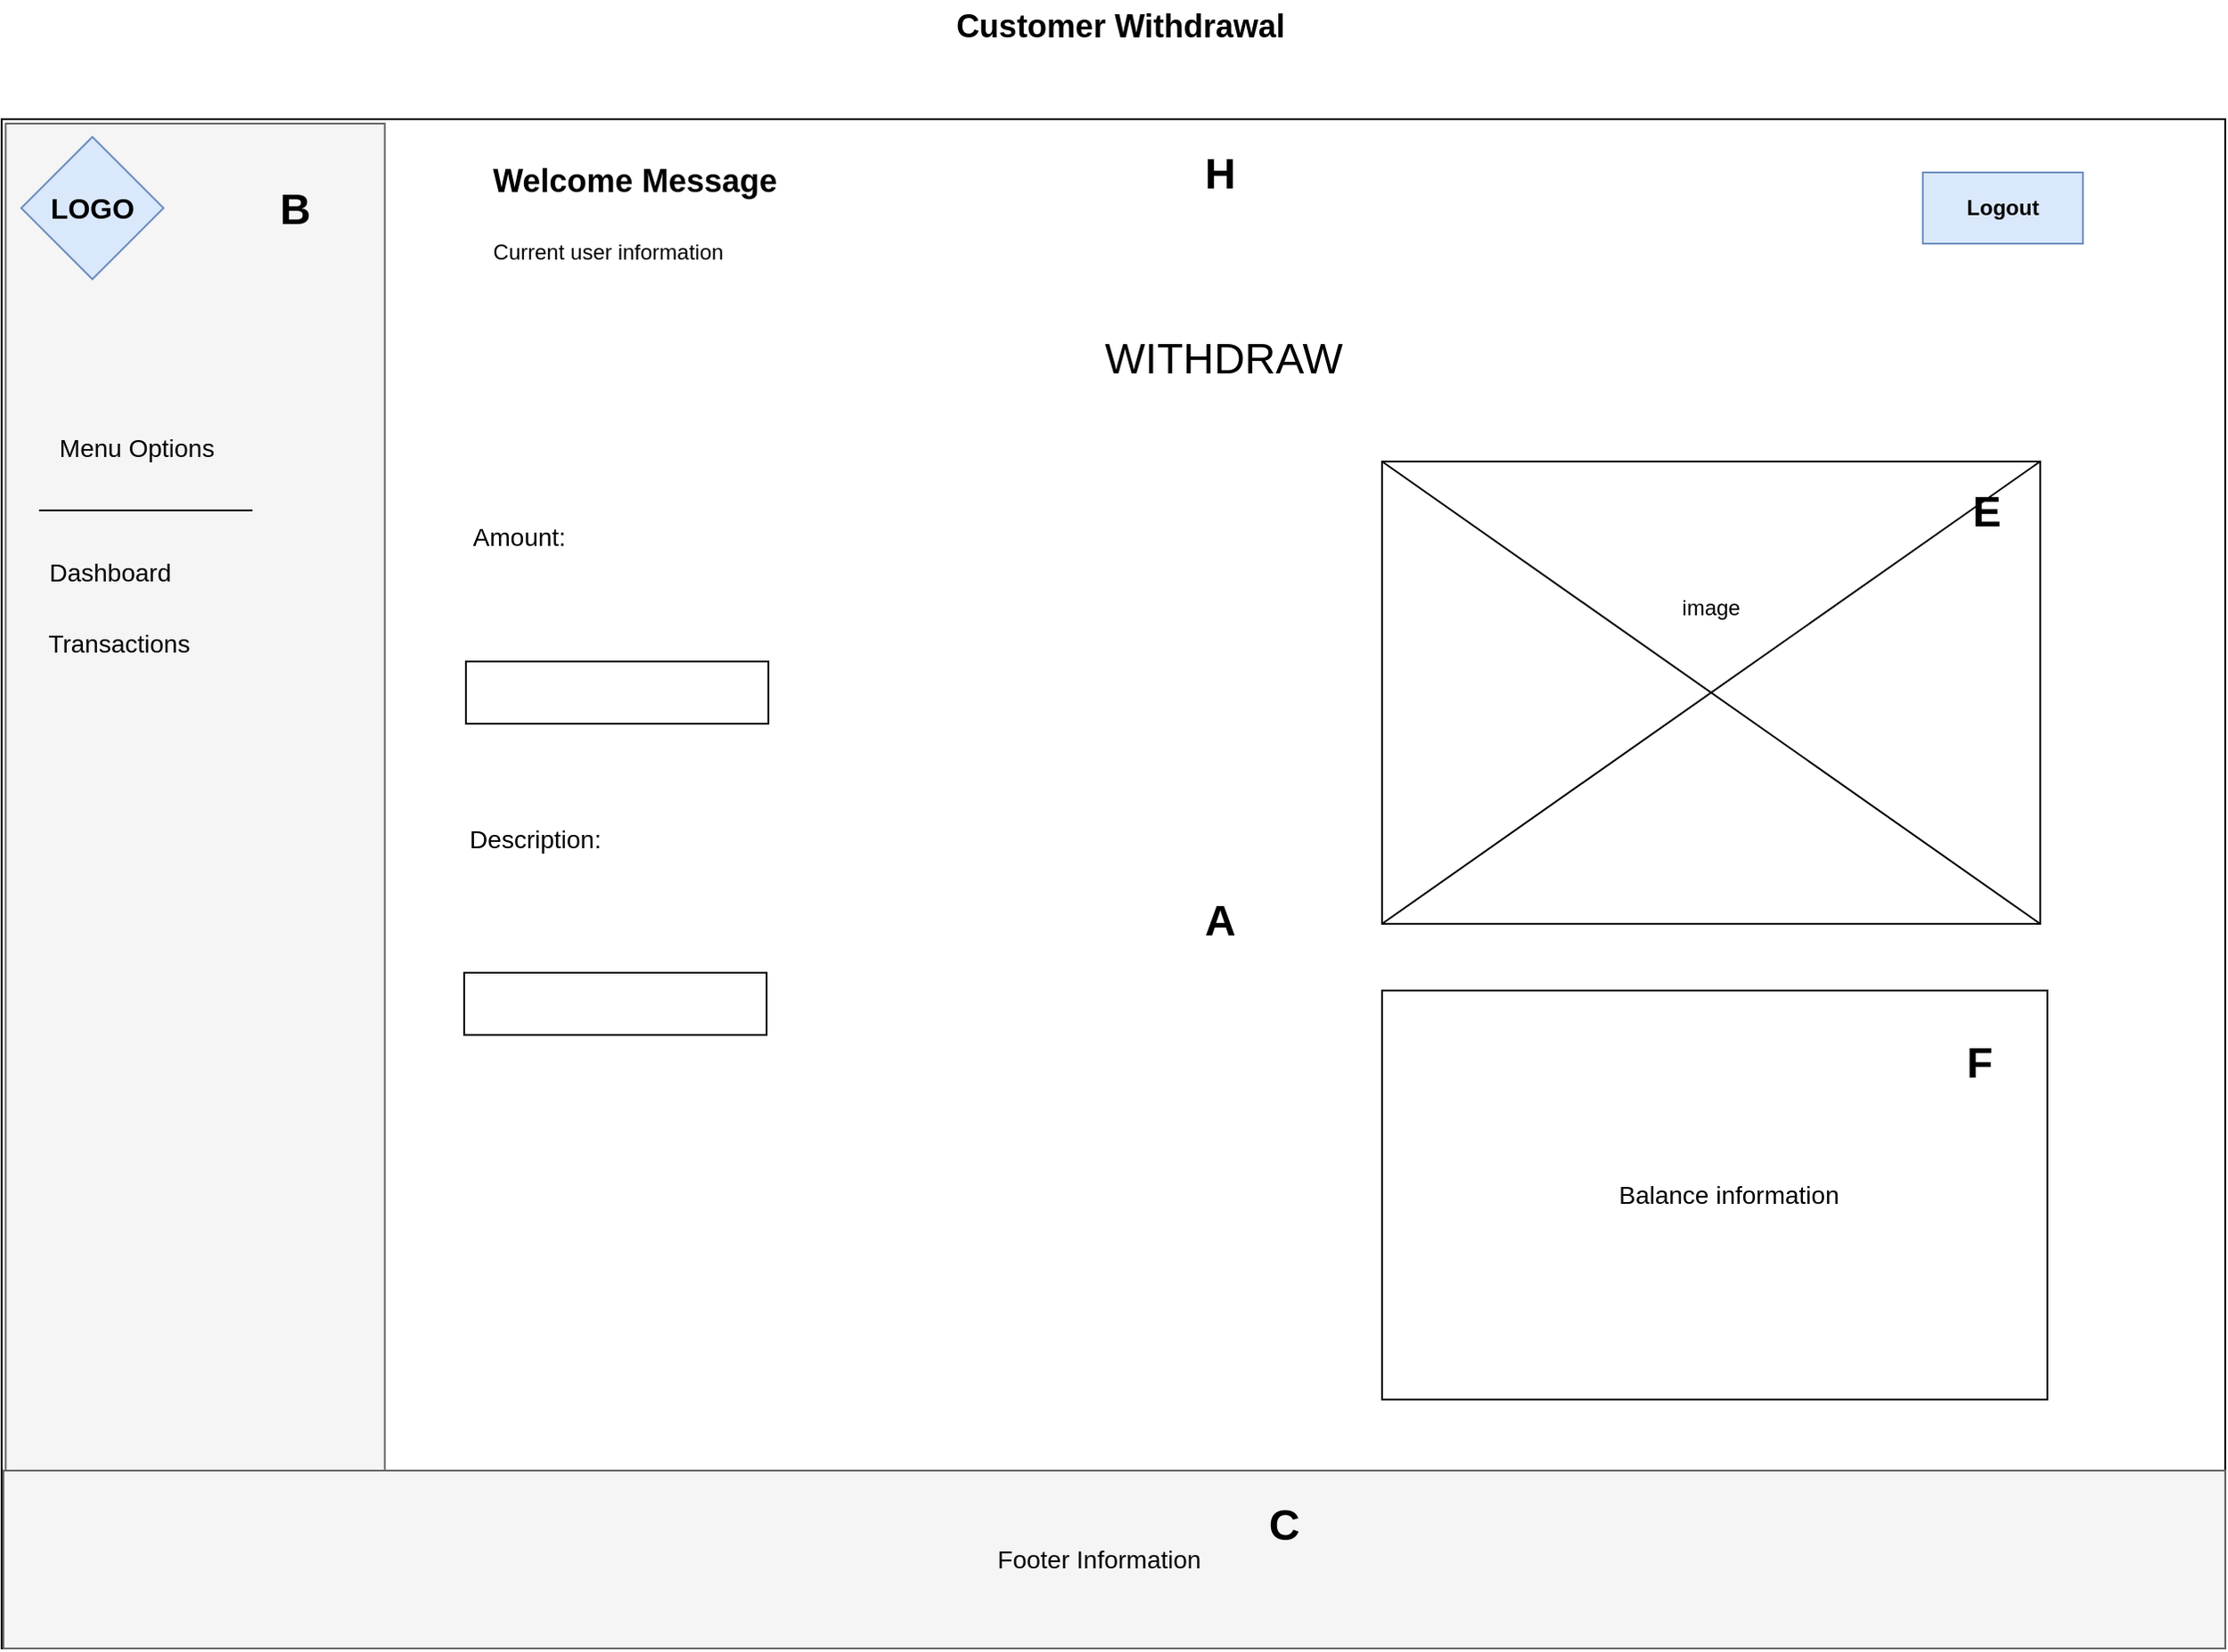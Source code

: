 <mxfile version="24.5.3" type="device">
  <diagram id="3j9G0F825_cHGCq9AKto" name="Page-2">
    <mxGraphModel dx="2941" dy="-4593" grid="1" gridSize="10" guides="1" tooltips="1" connect="1" arrows="1" fold="1" page="1" pageScale="1" pageWidth="827" pageHeight="1169" math="0" shadow="0">
      <root>
        <mxCell id="0" />
        <mxCell id="1" parent="0" />
        <mxCell id="KhuRC_Y1lqTb-dmsCv6L-72" value="&lt;font style=&quot;font-size: 18px;&quot;&gt;&lt;b&gt;Customer Withdrawal&lt;/b&gt;&lt;/font&gt;" style="text;html=1;align=center;verticalAlign=middle;whiteSpace=wrap;rounded=0;" parent="1" vertex="1">
          <mxGeometry x="213.93" y="6190" width="230" height="30" as="geometry" />
        </mxCell>
        <mxCell id="KhuRC_Y1lqTb-dmsCv6L-73" value="" style="rounded=0;whiteSpace=wrap;html=1;" parent="1" vertex="1">
          <mxGeometry x="-300.07" y="6257" width="1250" height="860" as="geometry" />
        </mxCell>
        <mxCell id="KhuRC_Y1lqTb-dmsCv6L-74" value="" style="rounded=0;whiteSpace=wrap;html=1;fillColor=#f5f5f5;fontColor=#333333;strokeColor=#666666;rotation=-270;" parent="1" vertex="1">
          <mxGeometry x="-620" y="6581.69" width="857.5" height="213.13" as="geometry" />
        </mxCell>
        <mxCell id="KhuRC_Y1lqTb-dmsCv6L-75" value="&lt;font size=&quot;3&quot;&gt;&lt;b&gt;LOGO&lt;/b&gt;&lt;/font&gt;" style="rhombus;whiteSpace=wrap;html=1;fillColor=#dae8fc;strokeColor=#6c8ebf;" parent="1" vertex="1">
          <mxGeometry x="-289.07" y="6267" width="80" height="80" as="geometry" />
        </mxCell>
        <mxCell id="KhuRC_Y1lqTb-dmsCv6L-76" value="&lt;b&gt;Logout&lt;/b&gt;" style="rounded=0;whiteSpace=wrap;html=1;fillColor=#dae8fc;strokeColor=#6c8ebf;" parent="1" vertex="1">
          <mxGeometry x="779.93" y="6287" width="90" height="40" as="geometry" />
        </mxCell>
        <mxCell id="KhuRC_Y1lqTb-dmsCv6L-77" value="" style="rounded=0;whiteSpace=wrap;html=1;fillColor=#f5f5f5;fontColor=#f5f5f5;strokeColor=#666666;" parent="1" vertex="1">
          <mxGeometry x="-299.07" y="7017" width="1249" height="100" as="geometry" />
        </mxCell>
        <mxCell id="KhuRC_Y1lqTb-dmsCv6L-78" value="&lt;font style=&quot;font-size: 14px;&quot;&gt;Footer Information&lt;/font&gt;" style="text;html=1;align=center;verticalAlign=middle;whiteSpace=wrap;rounded=0;" parent="1" vertex="1">
          <mxGeometry x="253.93" y="7052" width="126" height="30" as="geometry" />
        </mxCell>
        <mxCell id="KhuRC_Y1lqTb-dmsCv6L-79" value="&lt;b&gt;&lt;font style=&quot;font-size: 18px;&quot;&gt;Welcome Message&lt;/font&gt;&lt;/b&gt;" style="text;html=1;align=center;verticalAlign=middle;whiteSpace=wrap;rounded=0;" parent="1" vertex="1">
          <mxGeometry x="-59.07" y="6277" width="230" height="30" as="geometry" />
        </mxCell>
        <mxCell id="KhuRC_Y1lqTb-dmsCv6L-80" value="Current user information" style="text;html=1;align=center;verticalAlign=middle;whiteSpace=wrap;rounded=0;" parent="1" vertex="1">
          <mxGeometry x="-39.07" y="6317" width="160" height="30" as="geometry" />
        </mxCell>
        <mxCell id="KhuRC_Y1lqTb-dmsCv6L-81" value="&lt;font style=&quot;font-size: 14px;&quot;&gt;Menu Options&lt;/font&gt;" style="text;html=1;align=center;verticalAlign=middle;whiteSpace=wrap;rounded=0;" parent="1" vertex="1">
          <mxGeometry x="-279.07" y="6427" width="110" height="30" as="geometry" />
        </mxCell>
        <mxCell id="KhuRC_Y1lqTb-dmsCv6L-82" value="&lt;font style=&quot;font-size: 14px;&quot;&gt;Dashboard&lt;/font&gt;" style="text;html=1;align=center;verticalAlign=middle;whiteSpace=wrap;rounded=0;" parent="1" vertex="1">
          <mxGeometry x="-294.07" y="6497" width="110" height="30" as="geometry" />
        </mxCell>
        <mxCell id="KhuRC_Y1lqTb-dmsCv6L-83" value="&lt;font style=&quot;font-size: 14px;&quot;&gt;Transactions&lt;/font&gt;" style="text;html=1;align=center;verticalAlign=middle;whiteSpace=wrap;rounded=0;" parent="1" vertex="1">
          <mxGeometry x="-289.07" y="6537" width="110" height="30" as="geometry" />
        </mxCell>
        <mxCell id="KhuRC_Y1lqTb-dmsCv6L-84" style="edgeStyle=orthogonalEdgeStyle;rounded=0;orthogonalLoop=1;jettySize=auto;html=1;exitX=0.5;exitY=1;exitDx=0;exitDy=0;" parent="1" edge="1">
          <mxGeometry relative="1" as="geometry">
            <mxPoint x="-254.07" y="6627" as="sourcePoint" />
            <mxPoint x="-254.07" y="6627" as="targetPoint" />
          </mxGeometry>
        </mxCell>
        <mxCell id="KhuRC_Y1lqTb-dmsCv6L-85" value="" style="endArrow=none;html=1;rounded=0;" parent="1" edge="1">
          <mxGeometry width="50" height="50" relative="1" as="geometry">
            <mxPoint x="-159.07" y="6477" as="sourcePoint" />
            <mxPoint x="-279.07" y="6477" as="targetPoint" />
          </mxGeometry>
        </mxCell>
        <mxCell id="KhuRC_Y1lqTb-dmsCv6L-86" value="&lt;font style=&quot;font-size: 14px;&quot;&gt;Amount:&lt;/font&gt;" style="text;html=1;align=center;verticalAlign=middle;whiteSpace=wrap;rounded=0;" parent="1" vertex="1">
          <mxGeometry x="-39.07" y="6477" width="60" height="30" as="geometry" />
        </mxCell>
        <mxCell id="KhuRC_Y1lqTb-dmsCv6L-87" value="" style="rounded=0;whiteSpace=wrap;html=1;" parent="1" vertex="1">
          <mxGeometry x="-39.07" y="6562" width="170" height="35" as="geometry" />
        </mxCell>
        <mxCell id="KhuRC_Y1lqTb-dmsCv6L-88" value="&lt;font style=&quot;font-size: 14px;&quot;&gt;Description:&lt;/font&gt;" style="text;html=1;align=center;verticalAlign=middle;whiteSpace=wrap;rounded=0;" parent="1" vertex="1">
          <mxGeometry x="-30.07" y="6647" width="60" height="30" as="geometry" />
        </mxCell>
        <mxCell id="KhuRC_Y1lqTb-dmsCv6L-89" value="" style="rounded=0;whiteSpace=wrap;html=1;" parent="1" vertex="1">
          <mxGeometry x="-40.07" y="6737" width="170" height="35" as="geometry" />
        </mxCell>
        <mxCell id="KhuRC_Y1lqTb-dmsCv6L-90" value="&lt;font style=&quot;font-size: 24px;&quot;&gt;WITHDRAW&lt;/font&gt;" style="text;html=1;align=center;verticalAlign=middle;whiteSpace=wrap;rounded=0;" parent="1" vertex="1">
          <mxGeometry x="356.93" y="6377" width="60" height="30" as="geometry" />
        </mxCell>
        <mxCell id="KhuRC_Y1lqTb-dmsCv6L-97" value="" style="rounded=0;whiteSpace=wrap;html=1;" parent="1" vertex="1">
          <mxGeometry x="475.93" y="6449.5" width="370" height="260" as="geometry" />
        </mxCell>
        <mxCell id="KhuRC_Y1lqTb-dmsCv6L-98" value="" style="endArrow=none;html=1;rounded=0;entryX=1;entryY=0;entryDx=0;entryDy=0;exitX=0;exitY=1;exitDx=0;exitDy=0;" parent="1" source="KhuRC_Y1lqTb-dmsCv6L-97" target="KhuRC_Y1lqTb-dmsCv6L-97" edge="1">
          <mxGeometry width="50" height="50" relative="1" as="geometry">
            <mxPoint x="300.93" y="5637" as="sourcePoint" />
            <mxPoint x="350.93" y="5587" as="targetPoint" />
          </mxGeometry>
        </mxCell>
        <mxCell id="KhuRC_Y1lqTb-dmsCv6L-99" value="" style="endArrow=none;html=1;rounded=0;entryX=1;entryY=1;entryDx=0;entryDy=0;exitX=0;exitY=0;exitDx=0;exitDy=0;" parent="1" source="KhuRC_Y1lqTb-dmsCv6L-97" target="KhuRC_Y1lqTb-dmsCv6L-97" edge="1">
          <mxGeometry width="50" height="50" relative="1" as="geometry">
            <mxPoint x="300.93" y="5637" as="sourcePoint" />
            <mxPoint x="350.93" y="5587" as="targetPoint" />
          </mxGeometry>
        </mxCell>
        <mxCell id="KhuRC_Y1lqTb-dmsCv6L-100" value="image" style="text;html=1;align=center;verticalAlign=middle;whiteSpace=wrap;rounded=0;" parent="1" vertex="1">
          <mxGeometry x="630.93" y="6517" width="60" height="30" as="geometry" />
        </mxCell>
        <mxCell id="KhuRC_Y1lqTb-dmsCv6L-101" value="" style="rounded=0;whiteSpace=wrap;html=1;" parent="1" vertex="1">
          <mxGeometry x="475.93" y="6747" width="374.07" height="230" as="geometry" />
        </mxCell>
        <mxCell id="KhuRC_Y1lqTb-dmsCv6L-102" value="&lt;span style=&quot;font-size: 14px;&quot;&gt;Balance information&lt;/span&gt;" style="text;html=1;align=center;verticalAlign=middle;whiteSpace=wrap;rounded=0;" parent="1" vertex="1">
          <mxGeometry x="580.93" y="6847" width="180" height="30" as="geometry" />
        </mxCell>
        <mxCell id="4bFOf3q3WvnAby6B3AYO-43" value="&lt;h1 style=&quot;margin-top: 0px;&quot;&gt;A&lt;/h1&gt;" style="text;html=1;whiteSpace=wrap;overflow=hidden;rounded=0;align=center;" parent="1" vertex="1">
          <mxGeometry x="369.93" y="6687" width="30" height="40" as="geometry" />
        </mxCell>
        <mxCell id="4bFOf3q3WvnAby6B3AYO-44" value="&lt;h1 style=&quot;margin-top: 0px;&quot;&gt;B&lt;/h1&gt;" style="text;html=1;whiteSpace=wrap;overflow=hidden;rounded=0;align=center;" parent="1" vertex="1">
          <mxGeometry x="-150" y="6287" width="30" height="40" as="geometry" />
        </mxCell>
        <mxCell id="4bFOf3q3WvnAby6B3AYO-47" value="&lt;h1 style=&quot;margin-top: 0px;&quot;&gt;E&lt;/h1&gt;" style="text;html=1;whiteSpace=wrap;overflow=hidden;rounded=0;align=center;" parent="1" vertex="1">
          <mxGeometry x="800.93" y="6457" width="30" height="40" as="geometry" />
        </mxCell>
        <mxCell id="4bFOf3q3WvnAby6B3AYO-48" value="&lt;h1 style=&quot;margin-top: 0px;&quot;&gt;F&lt;/h1&gt;" style="text;html=1;whiteSpace=wrap;overflow=hidden;rounded=0;align=center;" parent="1" vertex="1">
          <mxGeometry x="797" y="6767" width="30" height="40" as="geometry" />
        </mxCell>
        <mxCell id="4bFOf3q3WvnAby6B3AYO-50" value="&lt;h1 style=&quot;margin-top: 0px;&quot;&gt;H&lt;/h1&gt;" style="text;html=1;whiteSpace=wrap;overflow=hidden;rounded=0;align=center;" parent="1" vertex="1">
          <mxGeometry x="369.93" y="6267" width="30" height="40" as="geometry" />
        </mxCell>
        <mxCell id="4bFOf3q3WvnAby6B3AYO-55" value="&lt;h1 style=&quot;margin-top: 0px;&quot;&gt;C&lt;/h1&gt;" style="text;html=1;whiteSpace=wrap;overflow=hidden;rounded=0;align=center;" parent="1" vertex="1">
          <mxGeometry x="405.93" y="7027" width="30" height="40" as="geometry" />
        </mxCell>
      </root>
    </mxGraphModel>
  </diagram>
</mxfile>
